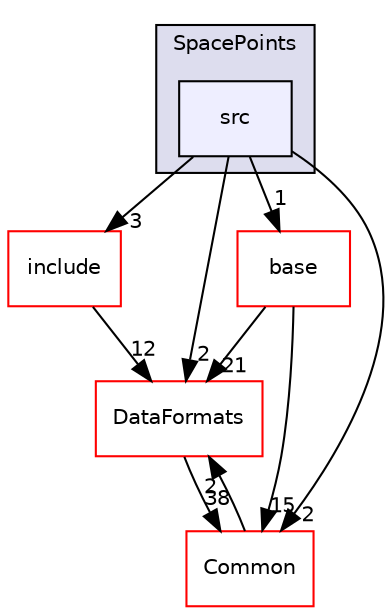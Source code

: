 digraph "/home/travis/build/AliceO2Group/AliceO2/Detectors/TPC/calibration/SpacePoints/src" {
  bgcolor=transparent;
  compound=true
  node [ fontsize="10", fontname="Helvetica"];
  edge [ labelfontsize="10", labelfontname="Helvetica"];
  subgraph clusterdir_7f0118076ec35c6eba4fbf3c8c648756 {
    graph [ bgcolor="#ddddee", pencolor="black", label="SpacePoints" fontname="Helvetica", fontsize="10", URL="dir_7f0118076ec35c6eba4fbf3c8c648756.html"]
  dir_c2674d115144eca5f4f109769e5de0d0 [shape=box, label="src", style="filled", fillcolor="#eeeeff", pencolor="black", URL="dir_c2674d115144eca5f4f109769e5de0d0.html"];
  }
  dir_2055e8b9f766f2ecf35205bcfa7b602c [shape=box label="include" color="red" URL="dir_2055e8b9f766f2ecf35205bcfa7b602c.html"];
  dir_677b030cc750909e4cd27413873678d8 [shape=box label="base" color="red" URL="dir_677b030cc750909e4cd27413873678d8.html"];
  dir_4ab6b4cc6a7edbff49100e9123df213f [shape=box label="Common" color="red" URL="dir_4ab6b4cc6a7edbff49100e9123df213f.html"];
  dir_2171f7ec022c5423887b07c69b2f5b48 [shape=box label="DataFormats" color="red" URL="dir_2171f7ec022c5423887b07c69b2f5b48.html"];
  dir_2055e8b9f766f2ecf35205bcfa7b602c->dir_2171f7ec022c5423887b07c69b2f5b48 [headlabel="12", labeldistance=1.5 headhref="dir_000675_000090.html"];
  dir_677b030cc750909e4cd27413873678d8->dir_4ab6b4cc6a7edbff49100e9123df213f [headlabel="15", labeldistance=1.5 headhref="dir_000060_000036.html"];
  dir_677b030cc750909e4cd27413873678d8->dir_2171f7ec022c5423887b07c69b2f5b48 [headlabel="21", labeldistance=1.5 headhref="dir_000060_000090.html"];
  dir_4ab6b4cc6a7edbff49100e9123df213f->dir_2171f7ec022c5423887b07c69b2f5b48 [headlabel="2", labeldistance=1.5 headhref="dir_000036_000090.html"];
  dir_c2674d115144eca5f4f109769e5de0d0->dir_2055e8b9f766f2ecf35205bcfa7b602c [headlabel="3", labeldistance=1.5 headhref="dir_000677_000675.html"];
  dir_c2674d115144eca5f4f109769e5de0d0->dir_677b030cc750909e4cd27413873678d8 [headlabel="1", labeldistance=1.5 headhref="dir_000677_000060.html"];
  dir_c2674d115144eca5f4f109769e5de0d0->dir_4ab6b4cc6a7edbff49100e9123df213f [headlabel="2", labeldistance=1.5 headhref="dir_000677_000036.html"];
  dir_c2674d115144eca5f4f109769e5de0d0->dir_2171f7ec022c5423887b07c69b2f5b48 [headlabel="2", labeldistance=1.5 headhref="dir_000677_000090.html"];
  dir_2171f7ec022c5423887b07c69b2f5b48->dir_4ab6b4cc6a7edbff49100e9123df213f [headlabel="38", labeldistance=1.5 headhref="dir_000090_000036.html"];
}
